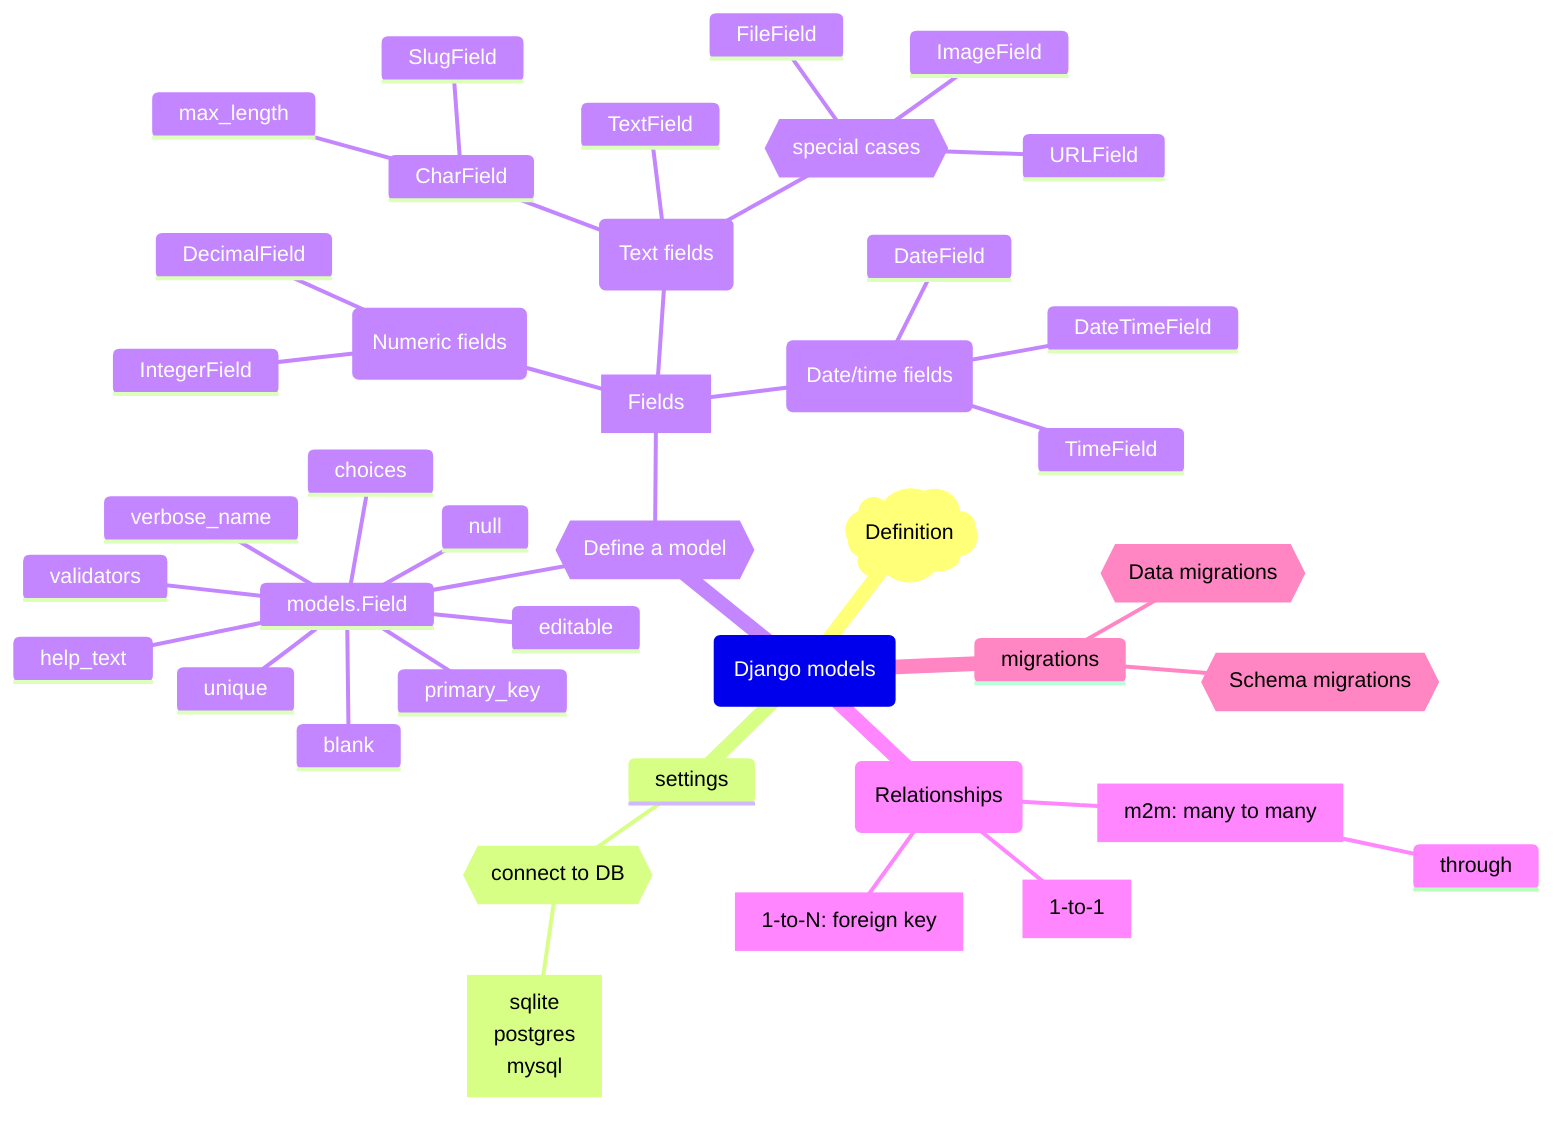 ---
Django models
---

mindmap
    root(Django models)
        ::)Definition(
        settings
        ::icon(fas fa-gear)
            ::{{connect to DB}}
                dbs[sqlite<br>postgres<br>mysql]
                ::icon(fas fa-database)
        ::{{Define a model}}
            models.Field
                null
                blank
                choices
                editable
                help_text
                primary_key
                unique
                verbose_name
                validators
            fields[Fields]
                txt(Text fields)
                    CharField
                        max_length
                        SlugField
                    TextField
                    ::{{special cases}}
                        FileField
                        ImageField
                        URLField
                num(Numeric fields)
                    IntegerField
                    DecimalField
                datetime(Date/time fields)
                    DateField
                    TimeField
                    DateTimeField
        rel(Relationships)
            ::[1-to-1]
            ::[1-to-N: foreign key]
            ::[m2m: many to many]
                through
                ::icon(fas fa-table)
        migrations
            ::{{Schema migrations}}
            ::{{Data migrations}}